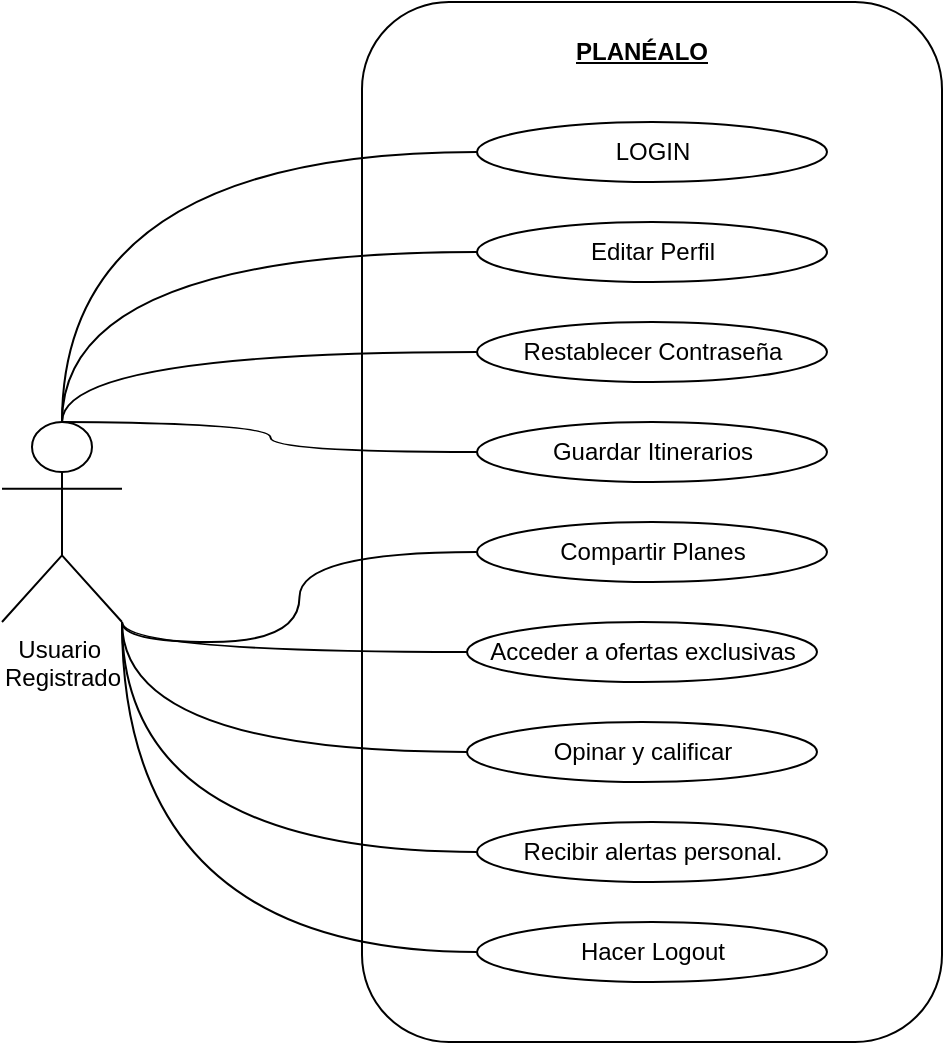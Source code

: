 <mxfile version="24.0.5" type="device">
  <diagram name="Página-1" id="SoRdfEqvQNXtIm-01x-U">
    <mxGraphModel dx="1914" dy="1018" grid="1" gridSize="10" guides="1" tooltips="1" connect="1" arrows="1" fold="1" page="1" pageScale="1" pageWidth="827" pageHeight="1169" math="0" shadow="0">
      <root>
        <mxCell id="0" />
        <mxCell id="1" parent="0" />
        <mxCell id="0U3P-lc41fUWajhr9x5z-1" value="Usuario&amp;nbsp;&lt;div&gt;Registrado&lt;/div&gt;" style="shape=umlActor;verticalLabelPosition=bottom;verticalAlign=top;html=1;outlineConnect=0;" vertex="1" parent="1">
          <mxGeometry x="80" y="280" width="60" height="100" as="geometry" />
        </mxCell>
        <mxCell id="0U3P-lc41fUWajhr9x5z-2" value="" style="rounded=1;whiteSpace=wrap;html=1;" vertex="1" parent="1">
          <mxGeometry x="260" y="70" width="290" height="520" as="geometry" />
        </mxCell>
        <mxCell id="0U3P-lc41fUWajhr9x5z-3" value="&lt;b&gt;&lt;u&gt;PLANÉALO&lt;/u&gt;&lt;/b&gt;" style="text;html=1;align=center;verticalAlign=middle;whiteSpace=wrap;rounded=0;" vertex="1" parent="1">
          <mxGeometry x="370" y="80" width="60" height="30" as="geometry" />
        </mxCell>
        <mxCell id="0U3P-lc41fUWajhr9x5z-4" value="LOGIN" style="ellipse;whiteSpace=wrap;html=1;" vertex="1" parent="1">
          <mxGeometry x="317.5" y="130" width="175" height="30" as="geometry" />
        </mxCell>
        <mxCell id="0U3P-lc41fUWajhr9x5z-5" value="Guardar Itinerarios" style="ellipse;whiteSpace=wrap;html=1;" vertex="1" parent="1">
          <mxGeometry x="317.5" y="280" width="175" height="30" as="geometry" />
        </mxCell>
        <mxCell id="0U3P-lc41fUWajhr9x5z-6" value="Compartir Planes" style="ellipse;whiteSpace=wrap;html=1;" vertex="1" parent="1">
          <mxGeometry x="317.5" y="330" width="175" height="30" as="geometry" />
        </mxCell>
        <mxCell id="0U3P-lc41fUWajhr9x5z-7" value="Acceder a ofertas exclusivas" style="ellipse;whiteSpace=wrap;html=1;" vertex="1" parent="1">
          <mxGeometry x="312.5" y="380" width="175" height="30" as="geometry" />
        </mxCell>
        <mxCell id="0U3P-lc41fUWajhr9x5z-8" value="Opinar y calificar" style="ellipse;whiteSpace=wrap;html=1;" vertex="1" parent="1">
          <mxGeometry x="312.5" y="430" width="175" height="30" as="geometry" />
        </mxCell>
        <mxCell id="0U3P-lc41fUWajhr9x5z-9" value="Recibir alertas personal." style="ellipse;whiteSpace=wrap;html=1;" vertex="1" parent="1">
          <mxGeometry x="317.5" y="480" width="175" height="30" as="geometry" />
        </mxCell>
        <mxCell id="0U3P-lc41fUWajhr9x5z-10" value="Hacer Logout" style="ellipse;whiteSpace=wrap;html=1;" vertex="1" parent="1">
          <mxGeometry x="317.5" y="530" width="175" height="30" as="geometry" />
        </mxCell>
        <mxCell id="0U3P-lc41fUWajhr9x5z-12" value="Editar Perfil" style="ellipse;whiteSpace=wrap;html=1;" vertex="1" parent="1">
          <mxGeometry x="317.5" y="180" width="175" height="30" as="geometry" />
        </mxCell>
        <mxCell id="0U3P-lc41fUWajhr9x5z-13" value="Restablecer Contraseña" style="ellipse;whiteSpace=wrap;html=1;" vertex="1" parent="1">
          <mxGeometry x="317.5" y="230" width="175" height="30" as="geometry" />
        </mxCell>
        <mxCell id="0U3P-lc41fUWajhr9x5z-15" value="" style="endArrow=none;html=1;rounded=0;edgeStyle=orthogonalEdgeStyle;curved=1;entryX=0;entryY=0.5;entryDx=0;entryDy=0;exitX=0.5;exitY=0;exitDx=0;exitDy=0;exitPerimeter=0;" edge="1" parent="1" source="0U3P-lc41fUWajhr9x5z-1" target="0U3P-lc41fUWajhr9x5z-4">
          <mxGeometry width="50" height="50" relative="1" as="geometry">
            <mxPoint x="390" y="540" as="sourcePoint" />
            <mxPoint x="440" y="490" as="targetPoint" />
          </mxGeometry>
        </mxCell>
        <mxCell id="0U3P-lc41fUWajhr9x5z-17" value="" style="endArrow=none;html=1;rounded=0;edgeStyle=orthogonalEdgeStyle;curved=1;entryX=0;entryY=0.5;entryDx=0;entryDy=0;exitX=0.5;exitY=0;exitDx=0;exitDy=0;exitPerimeter=0;" edge="1" parent="1" source="0U3P-lc41fUWajhr9x5z-1" target="0U3P-lc41fUWajhr9x5z-12">
          <mxGeometry width="50" height="50" relative="1" as="geometry">
            <mxPoint x="120" y="290" as="sourcePoint" />
            <mxPoint x="328" y="155" as="targetPoint" />
          </mxGeometry>
        </mxCell>
        <mxCell id="0U3P-lc41fUWajhr9x5z-18" value="" style="endArrow=none;html=1;rounded=0;edgeStyle=orthogonalEdgeStyle;curved=1;entryX=0;entryY=0.5;entryDx=0;entryDy=0;exitX=0.5;exitY=0;exitDx=0;exitDy=0;exitPerimeter=0;" edge="1" parent="1" source="0U3P-lc41fUWajhr9x5z-1" target="0U3P-lc41fUWajhr9x5z-13">
          <mxGeometry width="50" height="50" relative="1" as="geometry">
            <mxPoint x="130" y="300" as="sourcePoint" />
            <mxPoint x="338" y="165" as="targetPoint" />
          </mxGeometry>
        </mxCell>
        <mxCell id="0U3P-lc41fUWajhr9x5z-19" value="" style="endArrow=none;html=1;rounded=0;edgeStyle=orthogonalEdgeStyle;curved=1;entryX=0;entryY=0.5;entryDx=0;entryDy=0;" edge="1" parent="1" target="0U3P-lc41fUWajhr9x5z-5">
          <mxGeometry width="50" height="50" relative="1" as="geometry">
            <mxPoint x="110" y="280" as="sourcePoint" />
            <mxPoint x="348" y="175" as="targetPoint" />
          </mxGeometry>
        </mxCell>
        <mxCell id="0U3P-lc41fUWajhr9x5z-20" value="" style="endArrow=none;html=1;rounded=0;edgeStyle=orthogonalEdgeStyle;curved=1;entryX=0;entryY=0.5;entryDx=0;entryDy=0;exitX=1;exitY=1;exitDx=0;exitDy=0;exitPerimeter=0;" edge="1" parent="1" source="0U3P-lc41fUWajhr9x5z-1" target="0U3P-lc41fUWajhr9x5z-6">
          <mxGeometry width="50" height="50" relative="1" as="geometry">
            <mxPoint x="150" y="320" as="sourcePoint" />
            <mxPoint x="358" y="185" as="targetPoint" />
          </mxGeometry>
        </mxCell>
        <mxCell id="0U3P-lc41fUWajhr9x5z-21" value="" style="endArrow=none;html=1;rounded=0;edgeStyle=orthogonalEdgeStyle;curved=1;entryX=0;entryY=0.5;entryDx=0;entryDy=0;exitX=1;exitY=1;exitDx=0;exitDy=0;exitPerimeter=0;" edge="1" parent="1" source="0U3P-lc41fUWajhr9x5z-1" target="0U3P-lc41fUWajhr9x5z-7">
          <mxGeometry width="50" height="50" relative="1" as="geometry">
            <mxPoint x="160" y="330" as="sourcePoint" />
            <mxPoint x="368" y="195" as="targetPoint" />
          </mxGeometry>
        </mxCell>
        <mxCell id="0U3P-lc41fUWajhr9x5z-22" value="" style="endArrow=none;html=1;rounded=0;edgeStyle=orthogonalEdgeStyle;curved=1;entryX=0;entryY=0.5;entryDx=0;entryDy=0;exitX=1;exitY=1;exitDx=0;exitDy=0;exitPerimeter=0;" edge="1" parent="1" source="0U3P-lc41fUWajhr9x5z-1" target="0U3P-lc41fUWajhr9x5z-8">
          <mxGeometry width="50" height="50" relative="1" as="geometry">
            <mxPoint x="170" y="340" as="sourcePoint" />
            <mxPoint x="378" y="205" as="targetPoint" />
          </mxGeometry>
        </mxCell>
        <mxCell id="0U3P-lc41fUWajhr9x5z-23" value="" style="endArrow=none;html=1;rounded=0;edgeStyle=orthogonalEdgeStyle;curved=1;entryX=0;entryY=0.5;entryDx=0;entryDy=0;exitX=1;exitY=1;exitDx=0;exitDy=0;exitPerimeter=0;" edge="1" parent="1" source="0U3P-lc41fUWajhr9x5z-1" target="0U3P-lc41fUWajhr9x5z-9">
          <mxGeometry width="50" height="50" relative="1" as="geometry">
            <mxPoint x="180" y="350" as="sourcePoint" />
            <mxPoint x="388" y="215" as="targetPoint" />
          </mxGeometry>
        </mxCell>
        <mxCell id="0U3P-lc41fUWajhr9x5z-24" value="" style="endArrow=none;html=1;rounded=0;edgeStyle=orthogonalEdgeStyle;curved=1;entryX=0;entryY=0.5;entryDx=0;entryDy=0;exitX=1;exitY=1;exitDx=0;exitDy=0;exitPerimeter=0;" edge="1" parent="1" source="0U3P-lc41fUWajhr9x5z-1" target="0U3P-lc41fUWajhr9x5z-10">
          <mxGeometry width="50" height="50" relative="1" as="geometry">
            <mxPoint x="190" y="360" as="sourcePoint" />
            <mxPoint x="398" y="225" as="targetPoint" />
          </mxGeometry>
        </mxCell>
      </root>
    </mxGraphModel>
  </diagram>
</mxfile>
